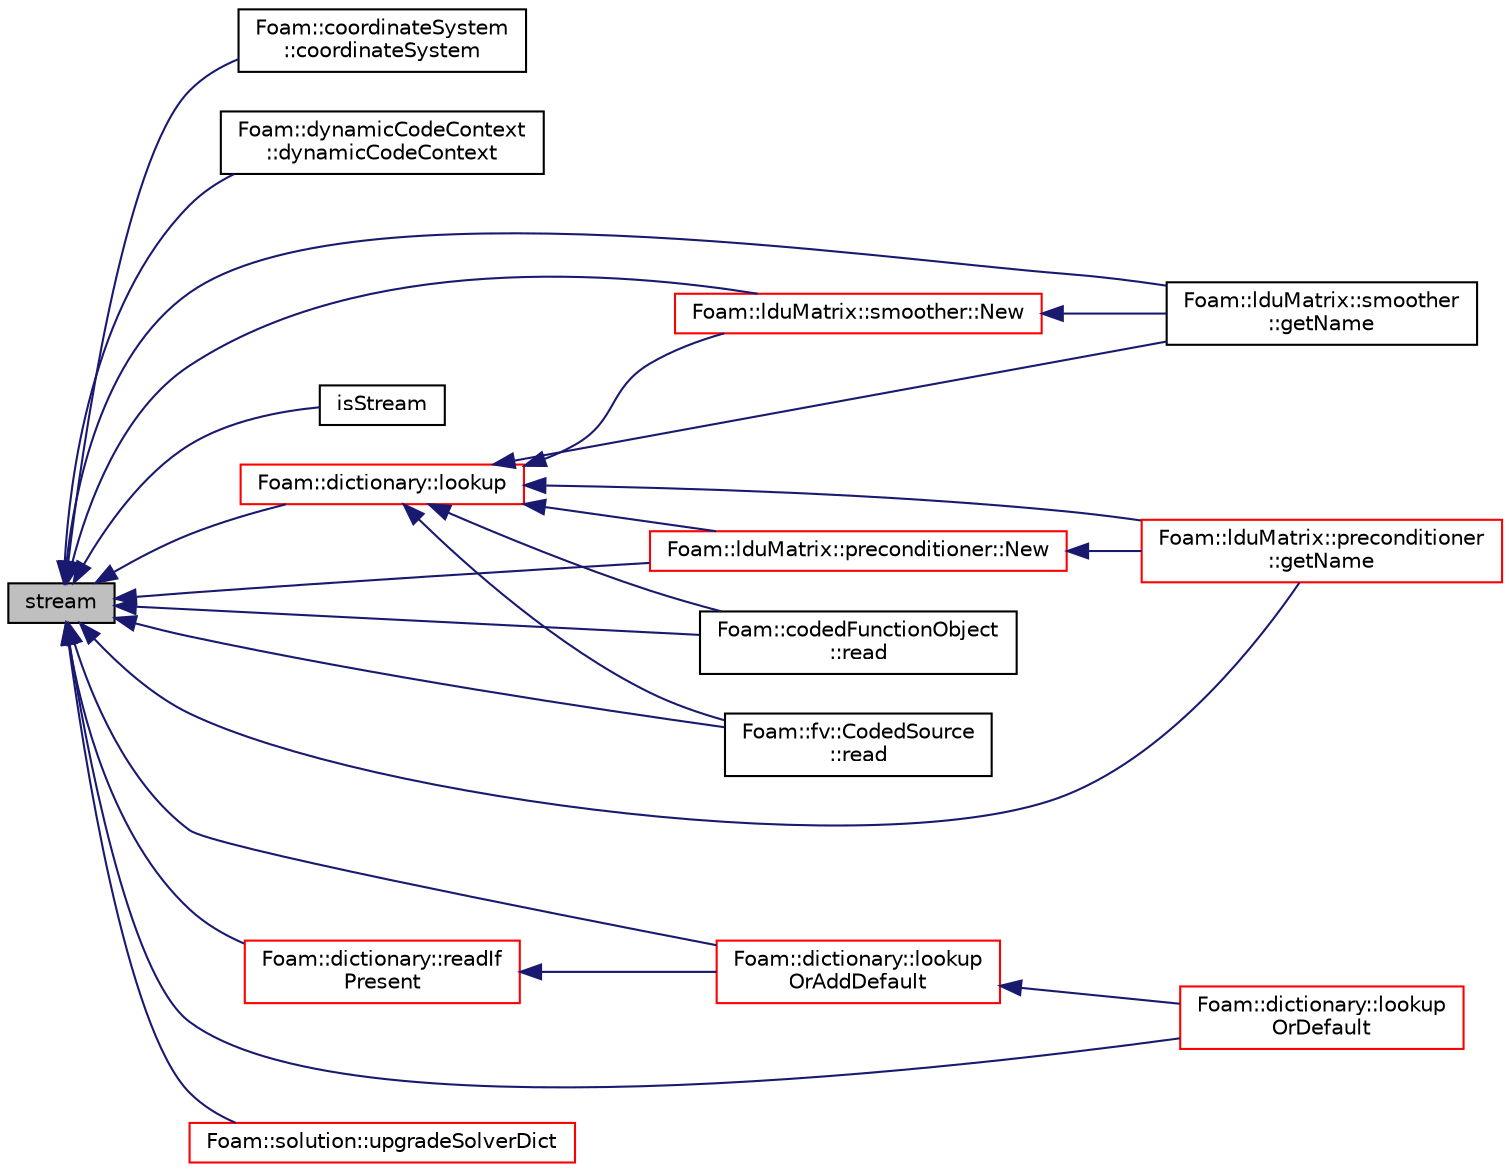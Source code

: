 digraph "stream"
{
  bgcolor="transparent";
  edge [fontname="Helvetica",fontsize="10",labelfontname="Helvetica",labelfontsize="10"];
  node [fontname="Helvetica",fontsize="10",shape=record];
  rankdir="LR";
  Node10101 [label="stream",height=0.2,width=0.4,color="black", fillcolor="grey75", style="filled", fontcolor="black"];
  Node10101 -> Node10102 [dir="back",color="midnightblue",fontsize="10",style="solid",fontname="Helvetica"];
  Node10102 [label="Foam::coordinateSystem\l::coordinateSystem",height=0.2,width=0.4,color="black",URL="$a26141.html#a7fde428d3234bd6b457a8592f7e5dc01",tooltip="Construct from dictionary (default name) "];
  Node10101 -> Node10103 [dir="back",color="midnightblue",fontsize="10",style="solid",fontname="Helvetica"];
  Node10103 [label="Foam::dynamicCodeContext\l::dynamicCodeContext",height=0.2,width=0.4,color="black",URL="$a27193.html#aaf616cf1d1395ba4d720994dc0d56732",tooltip="Construct from a dictionary. "];
  Node10101 -> Node10104 [dir="back",color="midnightblue",fontsize="10",style="solid",fontname="Helvetica"];
  Node10104 [label="Foam::lduMatrix::smoother\l::getName",height=0.2,width=0.4,color="black",URL="$a27937.html#ac59fad692d6ce7568c8086fe89073005",tooltip="Find the smoother name (directly or from a sub-dictionary) "];
  Node10101 -> Node10105 [dir="back",color="midnightblue",fontsize="10",style="solid",fontname="Helvetica"];
  Node10105 [label="Foam::lduMatrix::preconditioner\l::getName",height=0.2,width=0.4,color="red",URL="$a27941.html#ac59fad692d6ce7568c8086fe89073005",tooltip="Find the preconditioner name (directly or from a sub-dictionary) "];
  Node10101 -> Node10116 [dir="back",color="midnightblue",fontsize="10",style="solid",fontname="Helvetica"];
  Node10116 [label="isStream",height=0.2,width=0.4,color="black",URL="$a27137.html#af5381607596c9bc61384456076a1ecdd",tooltip="Return true if this entry is a stream. "];
  Node10101 -> Node10117 [dir="back",color="midnightblue",fontsize="10",style="solid",fontname="Helvetica"];
  Node10117 [label="Foam::dictionary::lookup",height=0.2,width=0.4,color="red",URL="$a27129.html#a6a0727fa523e48977e27348663def509",tooltip="Find and return an entry data stream. "];
  Node10117 -> Node10104 [dir="back",color="midnightblue",fontsize="10",style="solid",fontname="Helvetica"];
  Node10117 -> Node10105 [dir="back",color="midnightblue",fontsize="10",style="solid",fontname="Helvetica"];
  Node10117 -> Node11351 [dir="back",color="midnightblue",fontsize="10",style="solid",fontname="Helvetica"];
  Node11351 [label="Foam::lduMatrix::smoother::New",height=0.2,width=0.4,color="red",URL="$a27937.html#a8d5691dd7f25aa4a7f95ac1e786df099",tooltip="Return a new smoother. "];
  Node11351 -> Node10104 [dir="back",color="midnightblue",fontsize="10",style="solid",fontname="Helvetica"];
  Node10117 -> Node11355 [dir="back",color="midnightblue",fontsize="10",style="solid",fontname="Helvetica"];
  Node11355 [label="Foam::lduMatrix::preconditioner::New",height=0.2,width=0.4,color="red",URL="$a27941.html#a10c523f8a576f467c2ebf477d43107b7",tooltip="Return a new preconditioner. "];
  Node11355 -> Node10105 [dir="back",color="midnightblue",fontsize="10",style="solid",fontname="Helvetica"];
  Node10117 -> Node11640 [dir="back",color="midnightblue",fontsize="10",style="solid",fontname="Helvetica"];
  Node11640 [label="Foam::codedFunctionObject\l::read",height=0.2,width=0.4,color="black",URL="$a24389.html#afac0600fef97b05534a595ce00b272ed",tooltip="Read and set the function object if its data have changed. "];
  Node10117 -> Node11669 [dir="back",color="midnightblue",fontsize="10",style="solid",fontname="Helvetica"];
  Node11669 [label="Foam::fv::CodedSource\l::read",height=0.2,width=0.4,color="black",URL="$a24661.html#a6ce0c64db98eb6144d363dbfc86104eb",tooltip="Read source dictionary. "];
  Node10101 -> Node11993 [dir="back",color="midnightblue",fontsize="10",style="solid",fontname="Helvetica"];
  Node11993 [label="Foam::dictionary::lookup\lOrAddDefault",height=0.2,width=0.4,color="red",URL="$a27129.html#aadafaae6847668979f5ce540f62d6e62",tooltip="Find and return a T, if not found return the given. "];
  Node11993 -> Node11999 [dir="back",color="midnightblue",fontsize="10",style="solid",fontname="Helvetica"];
  Node11999 [label="Foam::dictionary::lookup\lOrDefault",height=0.2,width=0.4,color="red",URL="$a27129.html#a69ee064dcc6d649df523e02e5c242922",tooltip="Find and return a T,. "];
  Node10101 -> Node11999 [dir="back",color="midnightblue",fontsize="10",style="solid",fontname="Helvetica"];
  Node10101 -> Node11351 [dir="back",color="midnightblue",fontsize="10",style="solid",fontname="Helvetica"];
  Node10101 -> Node11355 [dir="back",color="midnightblue",fontsize="10",style="solid",fontname="Helvetica"];
  Node10101 -> Node11640 [dir="back",color="midnightblue",fontsize="10",style="solid",fontname="Helvetica"];
  Node10101 -> Node11669 [dir="back",color="midnightblue",fontsize="10",style="solid",fontname="Helvetica"];
  Node10101 -> Node12038 [dir="back",color="midnightblue",fontsize="10",style="solid",fontname="Helvetica"];
  Node12038 [label="Foam::dictionary::readIf\lPresent",height=0.2,width=0.4,color="red",URL="$a27129.html#ad4bd008e6ee208313f2c3a963ee1170d",tooltip="Find an entry if present, and assign to T. "];
  Node12038 -> Node11993 [dir="back",color="midnightblue",fontsize="10",style="solid",fontname="Helvetica"];
  Node10101 -> Node12096 [dir="back",color="midnightblue",fontsize="10",style="solid",fontname="Helvetica"];
  Node12096 [label="Foam::solution::upgradeSolverDict",height=0.2,width=0.4,color="red",URL="$a28217.html#aafb35d9c55b4a97e839ab61b4a0c7d52",tooltip="Update from older solver controls syntax. "];
}
